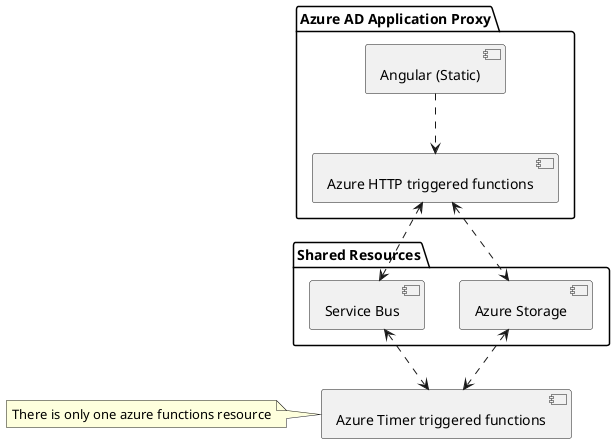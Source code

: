 @startuml

[Azure Timer triggered functions] as timerFunctions

package "Shared Resources" {
	[Service Bus] as serviceBus
	[Azure Storage] as azureStorage
}

package "Azure AD Application Proxy" {
	[Angular (Static)] as angularApp
	[Azure HTTP triggered functions] as httpFunctions
}


angularApp ..> httpFunctions

httpFunctions <..> serviceBus

httpFunctions <..> azureStorage
timerFunctions <.up.> serviceBus
timerFunctions <.up.> azureStorage

note left of timerFunctions
There is only one azure functions resource
end note

@enduml
